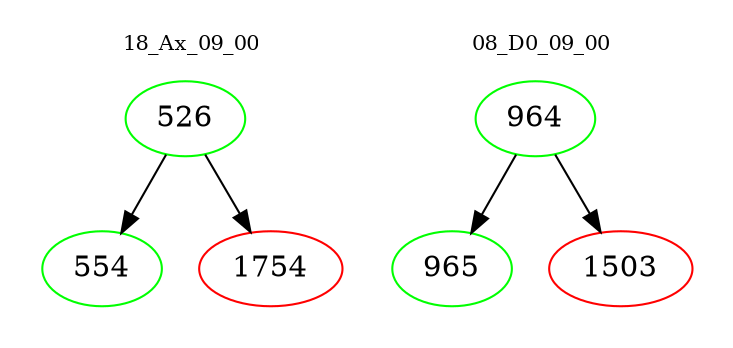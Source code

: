 digraph{
subgraph cluster_0 {
color = white
label = "18_Ax_09_00";
fontsize=10;
T0_526 [label="526", color="green"]
T0_526 -> T0_554 [color="black"]
T0_554 [label="554", color="green"]
T0_526 -> T0_1754 [color="black"]
T0_1754 [label="1754", color="red"]
}
subgraph cluster_1 {
color = white
label = "08_D0_09_00";
fontsize=10;
T1_964 [label="964", color="green"]
T1_964 -> T1_965 [color="black"]
T1_965 [label="965", color="green"]
T1_964 -> T1_1503 [color="black"]
T1_1503 [label="1503", color="red"]
}
}
